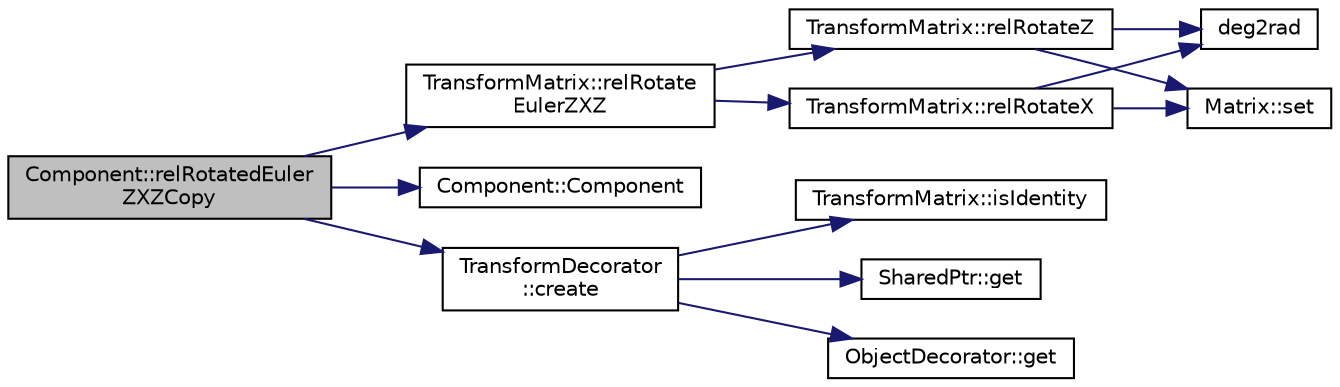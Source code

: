 digraph "Component::relRotatedEulerZXZCopy"
{
  edge [fontname="Helvetica",fontsize="10",labelfontname="Helvetica",labelfontsize="10"];
  node [fontname="Helvetica",fontsize="10",shape=record];
  rankdir="LR";
  Node1 [label="Component::relRotatedEuler\lZXZCopy",height=0.2,width=0.4,color="black", fillcolor="grey75", style="filled" fontcolor="black"];
  Node1 -> Node2 [color="midnightblue",fontsize="10",style="solid",fontname="Helvetica"];
  Node2 [label="TransformMatrix::relRotate\lEulerZXZ",height=0.2,width=0.4,color="black", fillcolor="white", style="filled",URL="$classTransformMatrix.html#aa4a1f915ff428d0e3bb9fa43dd0974b5",tooltip="Applies an Euler rotation around the local reference system z, x&#39;, z&#39;&#39; Applies three rotations around..."];
  Node2 -> Node3 [color="midnightblue",fontsize="10",style="solid",fontname="Helvetica"];
  Node3 [label="TransformMatrix::relRotateZ",height=0.2,width=0.4,color="black", fillcolor="white", style="filled",URL="$classTransformMatrix.html#a4b15619b5a1a9e1236d25e570b11397a",tooltip="Applies a rotation around current local z axis Applies a rotation around current z axis..."];
  Node3 -> Node4 [color="midnightblue",fontsize="10",style="solid",fontname="Helvetica"];
  Node4 [label="deg2rad",height=0.2,width=0.4,color="black", fillcolor="white", style="filled",URL="$Math_8h.html#a021636ed21e2cb128cb67fa392983ac0"];
  Node3 -> Node5 [color="midnightblue",fontsize="10",style="solid",fontname="Helvetica"];
  Node5 [label="Matrix::set",height=0.2,width=0.4,color="black", fillcolor="white", style="filled",URL="$classMatrix.html#a820d3e49ffea766faf310729803e1df1"];
  Node2 -> Node6 [color="midnightblue",fontsize="10",style="solid",fontname="Helvetica"];
  Node6 [label="TransformMatrix::relRotateX",height=0.2,width=0.4,color="black", fillcolor="white", style="filled",URL="$classTransformMatrix.html#a668c9d8f32c295c254075cb8cf2f0d3d",tooltip="Applies a rotation around current local x axis Applies a rotation around current x axis..."];
  Node6 -> Node4 [color="midnightblue",fontsize="10",style="solid",fontname="Helvetica"];
  Node6 -> Node5 [color="midnightblue",fontsize="10",style="solid",fontname="Helvetica"];
  Node1 -> Node7 [color="midnightblue",fontsize="10",style="solid",fontname="Helvetica"];
  Node7 [label="Component::Component",height=0.2,width=0.4,color="black", fillcolor="white", style="filled",URL="$classComponent.html#a8775db6d1a2c1afc2e77cd3c8f39da6f",tooltip="Default constructor."];
  Node1 -> Node8 [color="midnightblue",fontsize="10",style="solid",fontname="Helvetica"];
  Node8 [label="TransformDecorator\l::create",height=0.2,width=0.4,color="black", fillcolor="white", style="filled",URL="$classTransformDecorator.html#a0aa4971660b91bebb8ad53e682b00bd1",tooltip="Default factory method."];
  Node8 -> Node9 [color="midnightblue",fontsize="10",style="solid",fontname="Helvetica"];
  Node9 [label="TransformMatrix::isIdentity",height=0.2,width=0.4,color="black", fillcolor="white", style="filled",URL="$classTransformMatrix.html#ae53e1d2436656a41d8689cd818a05f88",tooltip="checke if matrix equals identity"];
  Node8 -> Node10 [color="midnightblue",fontsize="10",style="solid",fontname="Helvetica"];
  Node10 [label="SharedPtr::get",height=0.2,width=0.4,color="black", fillcolor="white", style="filled",URL="$classSharedPtr.html#ac747048e189c896c11f0b436d02fc5e1",tooltip="Gets the pointer hold."];
  Node8 -> Node11 [color="midnightblue",fontsize="10",style="solid",fontname="Helvetica"];
  Node11 [label="ObjectDecorator::get",height=0.2,width=0.4,color="black", fillcolor="white", style="filled",URL="$classObjectDecorator.html#a0021fca00921a5a48b4507612dc65c74",tooltip="Get the internally hold pointer. Const version."];
}
